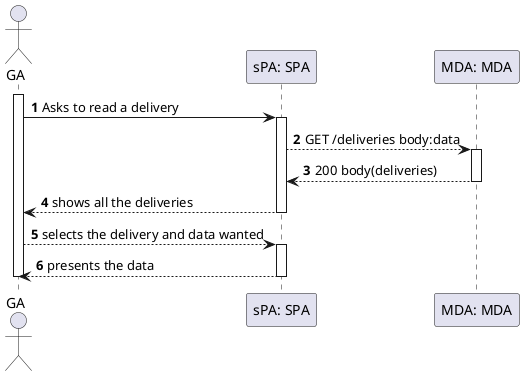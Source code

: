 @startuml
'https://plantuml.com/sequence-diagram

autonumber
actor GA
participant "sPA: SPA" as sPA
participant "MDA: MDA" as MDA 


activate GA
GA ->sPA : Asks to read a delivery
activate sPA

sPA --> MDA : GET /deliveries body:data
activate MDA

MDA --> sPA :  200 body(deliveries)

deactivate MDA

sPA --> GA : shows all the deliveries

deactivate sPA

GA --> sPA : selects the delivery and data wanted

activate sPA



sPA --> GA : presents the data

deactivate sPA

deactivate GA



@enduml